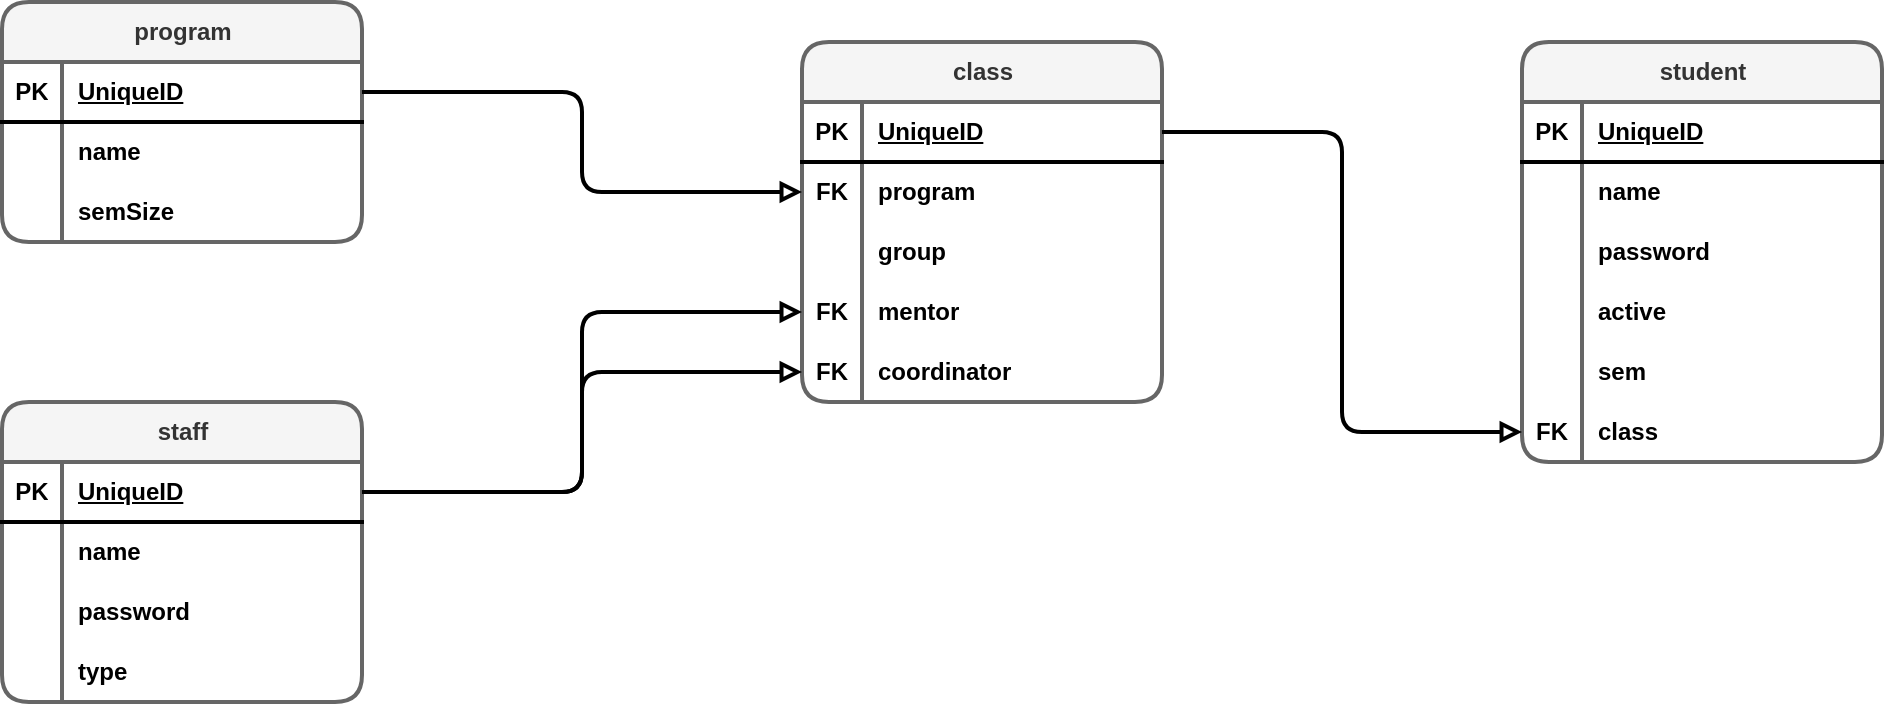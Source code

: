 <mxfile version="24.2.1" type="github">
  <diagram name="Page-1" id="ZDNNRLV603nkIxV9F6Sn">
    <mxGraphModel dx="2284" dy="831" grid="1" gridSize="10" guides="1" tooltips="1" connect="1" arrows="1" fold="1" page="0" pageScale="1" pageWidth="850" pageHeight="1100" math="0" shadow="0">
      <root>
        <mxCell id="0" />
        <mxCell id="1" parent="0" />
        <mxCell id="JDPoeaviNPdA7aaqJgDD-18" value="program" style="shape=table;startSize=30;container=1;collapsible=1;childLayout=tableLayout;fixedRows=1;rowLines=0;fontStyle=1;align=center;resizeLast=1;html=1;rounded=1;strokeColor=#666666;strokeWidth=2;verticalAlign=middle;fontFamily=Helvetica;fontSize=12;fontColor=#333333;fillColor=#f5f5f5;" parent="1" vertex="1">
          <mxGeometry x="-150" y="160" width="180" height="120" as="geometry" />
        </mxCell>
        <mxCell id="JDPoeaviNPdA7aaqJgDD-19" value="" style="shape=tableRow;horizontal=0;startSize=0;swimlaneHead=0;swimlaneBody=0;fillColor=none;collapsible=0;dropTarget=0;points=[[0,0.5],[1,0.5]];portConstraint=eastwest;top=0;left=0;right=0;bottom=1;rounded=1;strokeColor=default;strokeWidth=2;align=center;verticalAlign=middle;fontFamily=Helvetica;fontSize=12;fontColor=default;fontStyle=1;" parent="JDPoeaviNPdA7aaqJgDD-18" vertex="1">
          <mxGeometry y="30" width="180" height="30" as="geometry" />
        </mxCell>
        <mxCell id="JDPoeaviNPdA7aaqJgDD-20" value="PK" style="shape=partialRectangle;connectable=0;fillColor=none;top=0;left=0;bottom=0;right=0;fontStyle=1;overflow=hidden;whiteSpace=wrap;html=1;rounded=1;strokeColor=default;strokeWidth=2;align=center;verticalAlign=middle;fontFamily=Helvetica;fontSize=12;fontColor=default;" parent="JDPoeaviNPdA7aaqJgDD-19" vertex="1">
          <mxGeometry width="30" height="30" as="geometry">
            <mxRectangle width="30" height="30" as="alternateBounds" />
          </mxGeometry>
        </mxCell>
        <mxCell id="JDPoeaviNPdA7aaqJgDD-21" value="UniqueID" style="shape=partialRectangle;connectable=0;fillColor=none;top=0;left=0;bottom=0;right=0;align=left;spacingLeft=6;fontStyle=5;overflow=hidden;whiteSpace=wrap;html=1;rounded=1;strokeColor=default;strokeWidth=2;verticalAlign=middle;fontFamily=Helvetica;fontSize=12;fontColor=default;" parent="JDPoeaviNPdA7aaqJgDD-19" vertex="1">
          <mxGeometry x="30" width="150" height="30" as="geometry">
            <mxRectangle width="150" height="30" as="alternateBounds" />
          </mxGeometry>
        </mxCell>
        <mxCell id="JDPoeaviNPdA7aaqJgDD-22" value="" style="shape=tableRow;horizontal=0;startSize=0;swimlaneHead=0;swimlaneBody=0;fillColor=none;collapsible=0;dropTarget=0;points=[[0,0.5],[1,0.5]];portConstraint=eastwest;top=0;left=0;right=0;bottom=0;rounded=1;strokeColor=default;strokeWidth=2;align=center;verticalAlign=middle;fontFamily=Helvetica;fontSize=12;fontColor=default;fontStyle=1;" parent="JDPoeaviNPdA7aaqJgDD-18" vertex="1">
          <mxGeometry y="60" width="180" height="30" as="geometry" />
        </mxCell>
        <mxCell id="JDPoeaviNPdA7aaqJgDD-23" value="" style="shape=partialRectangle;connectable=0;fillColor=none;top=0;left=0;bottom=0;right=0;editable=1;overflow=hidden;whiteSpace=wrap;html=1;rounded=1;strokeColor=default;strokeWidth=2;align=center;verticalAlign=middle;fontFamily=Helvetica;fontSize=12;fontColor=default;fontStyle=1;" parent="JDPoeaviNPdA7aaqJgDD-22" vertex="1">
          <mxGeometry width="30" height="30" as="geometry">
            <mxRectangle width="30" height="30" as="alternateBounds" />
          </mxGeometry>
        </mxCell>
        <mxCell id="JDPoeaviNPdA7aaqJgDD-24" value="name" style="shape=partialRectangle;connectable=0;fillColor=none;top=0;left=0;bottom=0;right=0;align=left;spacingLeft=6;overflow=hidden;whiteSpace=wrap;html=1;rounded=1;strokeColor=default;strokeWidth=2;verticalAlign=middle;fontFamily=Helvetica;fontSize=12;fontColor=default;fontStyle=1;" parent="JDPoeaviNPdA7aaqJgDD-22" vertex="1">
          <mxGeometry x="30" width="150" height="30" as="geometry">
            <mxRectangle width="150" height="30" as="alternateBounds" />
          </mxGeometry>
        </mxCell>
        <mxCell id="JDPoeaviNPdA7aaqJgDD-25" value="" style="shape=tableRow;horizontal=0;startSize=0;swimlaneHead=0;swimlaneBody=0;fillColor=none;collapsible=0;dropTarget=0;points=[[0,0.5],[1,0.5]];portConstraint=eastwest;top=0;left=0;right=0;bottom=0;rounded=1;strokeColor=default;strokeWidth=2;align=center;verticalAlign=middle;fontFamily=Helvetica;fontSize=12;fontColor=default;fontStyle=1;" parent="JDPoeaviNPdA7aaqJgDD-18" vertex="1">
          <mxGeometry y="90" width="180" height="30" as="geometry" />
        </mxCell>
        <mxCell id="JDPoeaviNPdA7aaqJgDD-26" value="" style="shape=partialRectangle;connectable=0;fillColor=none;top=0;left=0;bottom=0;right=0;editable=1;overflow=hidden;whiteSpace=wrap;html=1;rounded=1;strokeColor=default;strokeWidth=2;align=center;verticalAlign=middle;fontFamily=Helvetica;fontSize=12;fontColor=default;fontStyle=1;" parent="JDPoeaviNPdA7aaqJgDD-25" vertex="1">
          <mxGeometry width="30" height="30" as="geometry">
            <mxRectangle width="30" height="30" as="alternateBounds" />
          </mxGeometry>
        </mxCell>
        <mxCell id="JDPoeaviNPdA7aaqJgDD-27" value="semSize" style="shape=partialRectangle;connectable=0;fillColor=none;top=0;left=0;bottom=0;right=0;align=left;spacingLeft=6;overflow=hidden;whiteSpace=wrap;html=1;rounded=1;strokeColor=default;strokeWidth=2;verticalAlign=middle;fontFamily=Helvetica;fontSize=12;fontColor=default;fontStyle=1;" parent="JDPoeaviNPdA7aaqJgDD-25" vertex="1">
          <mxGeometry x="30" width="150" height="30" as="geometry">
            <mxRectangle width="150" height="30" as="alternateBounds" />
          </mxGeometry>
        </mxCell>
        <mxCell id="JDPoeaviNPdA7aaqJgDD-31" value="staff" style="shape=table;startSize=30;container=1;collapsible=1;childLayout=tableLayout;fixedRows=1;rowLines=0;fontStyle=1;align=center;resizeLast=1;html=1;rounded=1;strokeColor=#666666;strokeWidth=2;verticalAlign=middle;fontFamily=Helvetica;fontSize=12;fontColor=#333333;fillColor=#f5f5f5;" parent="1" vertex="1">
          <mxGeometry x="-150" y="360" width="180" height="150" as="geometry" />
        </mxCell>
        <mxCell id="JDPoeaviNPdA7aaqJgDD-32" value="" style="shape=tableRow;horizontal=0;startSize=0;swimlaneHead=0;swimlaneBody=0;fillColor=none;collapsible=0;dropTarget=0;points=[[0,0.5],[1,0.5]];portConstraint=eastwest;top=0;left=0;right=0;bottom=1;rounded=1;strokeColor=default;strokeWidth=2;align=center;verticalAlign=middle;fontFamily=Helvetica;fontSize=12;fontColor=default;fontStyle=1;" parent="JDPoeaviNPdA7aaqJgDD-31" vertex="1">
          <mxGeometry y="30" width="180" height="30" as="geometry" />
        </mxCell>
        <mxCell id="JDPoeaviNPdA7aaqJgDD-33" value="PK" style="shape=partialRectangle;connectable=0;fillColor=none;top=0;left=0;bottom=0;right=0;fontStyle=1;overflow=hidden;whiteSpace=wrap;html=1;rounded=1;strokeColor=default;strokeWidth=2;align=center;verticalAlign=middle;fontFamily=Helvetica;fontSize=12;fontColor=default;" parent="JDPoeaviNPdA7aaqJgDD-32" vertex="1">
          <mxGeometry width="30" height="30" as="geometry">
            <mxRectangle width="30" height="30" as="alternateBounds" />
          </mxGeometry>
        </mxCell>
        <mxCell id="JDPoeaviNPdA7aaqJgDD-34" value="UniqueID" style="shape=partialRectangle;connectable=0;fillColor=none;top=0;left=0;bottom=0;right=0;align=left;spacingLeft=6;fontStyle=5;overflow=hidden;whiteSpace=wrap;html=1;rounded=1;strokeColor=default;strokeWidth=2;verticalAlign=middle;fontFamily=Helvetica;fontSize=12;fontColor=default;" parent="JDPoeaviNPdA7aaqJgDD-32" vertex="1">
          <mxGeometry x="30" width="150" height="30" as="geometry">
            <mxRectangle width="150" height="30" as="alternateBounds" />
          </mxGeometry>
        </mxCell>
        <mxCell id="JDPoeaviNPdA7aaqJgDD-35" value="" style="shape=tableRow;horizontal=0;startSize=0;swimlaneHead=0;swimlaneBody=0;fillColor=none;collapsible=0;dropTarget=0;points=[[0,0.5],[1,0.5]];portConstraint=eastwest;top=0;left=0;right=0;bottom=0;rounded=1;strokeColor=default;strokeWidth=2;align=center;verticalAlign=middle;fontFamily=Helvetica;fontSize=12;fontColor=default;fontStyle=1;" parent="JDPoeaviNPdA7aaqJgDD-31" vertex="1">
          <mxGeometry y="60" width="180" height="30" as="geometry" />
        </mxCell>
        <mxCell id="JDPoeaviNPdA7aaqJgDD-36" value="" style="shape=partialRectangle;connectable=0;fillColor=none;top=0;left=0;bottom=0;right=0;editable=1;overflow=hidden;whiteSpace=wrap;html=1;rounded=1;strokeColor=default;strokeWidth=2;align=center;verticalAlign=middle;fontFamily=Helvetica;fontSize=12;fontColor=default;fontStyle=1;" parent="JDPoeaviNPdA7aaqJgDD-35" vertex="1">
          <mxGeometry width="30" height="30" as="geometry">
            <mxRectangle width="30" height="30" as="alternateBounds" />
          </mxGeometry>
        </mxCell>
        <mxCell id="JDPoeaviNPdA7aaqJgDD-37" value="name" style="shape=partialRectangle;connectable=0;fillColor=none;top=0;left=0;bottom=0;right=0;align=left;spacingLeft=6;overflow=hidden;whiteSpace=wrap;html=1;rounded=1;strokeColor=default;strokeWidth=2;verticalAlign=middle;fontFamily=Helvetica;fontSize=12;fontColor=default;fontStyle=1;" parent="JDPoeaviNPdA7aaqJgDD-35" vertex="1">
          <mxGeometry x="30" width="150" height="30" as="geometry">
            <mxRectangle width="150" height="30" as="alternateBounds" />
          </mxGeometry>
        </mxCell>
        <mxCell id="JDPoeaviNPdA7aaqJgDD-38" value="" style="shape=tableRow;horizontal=0;startSize=0;swimlaneHead=0;swimlaneBody=0;fillColor=none;collapsible=0;dropTarget=0;points=[[0,0.5],[1,0.5]];portConstraint=eastwest;top=0;left=0;right=0;bottom=0;rounded=1;strokeColor=default;strokeWidth=2;align=center;verticalAlign=middle;fontFamily=Helvetica;fontSize=12;fontColor=default;fontStyle=1;" parent="JDPoeaviNPdA7aaqJgDD-31" vertex="1">
          <mxGeometry y="90" width="180" height="30" as="geometry" />
        </mxCell>
        <mxCell id="JDPoeaviNPdA7aaqJgDD-39" value="" style="shape=partialRectangle;connectable=0;fillColor=none;top=0;left=0;bottom=0;right=0;editable=1;overflow=hidden;whiteSpace=wrap;html=1;rounded=1;strokeColor=default;strokeWidth=2;align=center;verticalAlign=middle;fontFamily=Helvetica;fontSize=12;fontColor=default;fontStyle=1;" parent="JDPoeaviNPdA7aaqJgDD-38" vertex="1">
          <mxGeometry width="30" height="30" as="geometry">
            <mxRectangle width="30" height="30" as="alternateBounds" />
          </mxGeometry>
        </mxCell>
        <mxCell id="JDPoeaviNPdA7aaqJgDD-40" value="password" style="shape=partialRectangle;connectable=0;fillColor=none;top=0;left=0;bottom=0;right=0;align=left;spacingLeft=6;overflow=hidden;whiteSpace=wrap;html=1;rounded=1;strokeColor=default;strokeWidth=2;verticalAlign=middle;fontFamily=Helvetica;fontSize=12;fontColor=default;fontStyle=1;" parent="JDPoeaviNPdA7aaqJgDD-38" vertex="1">
          <mxGeometry x="30" width="150" height="30" as="geometry">
            <mxRectangle width="150" height="30" as="alternateBounds" />
          </mxGeometry>
        </mxCell>
        <mxCell id="CuE1meKzxwOfA0reKoxn-1" value="" style="shape=tableRow;horizontal=0;startSize=0;swimlaneHead=0;swimlaneBody=0;fillColor=none;collapsible=0;dropTarget=0;points=[[0,0.5],[1,0.5]];portConstraint=eastwest;top=0;left=0;right=0;bottom=0;rounded=1;strokeColor=default;strokeWidth=2;align=center;verticalAlign=middle;fontFamily=Helvetica;fontSize=12;fontColor=default;fontStyle=1;" vertex="1" parent="JDPoeaviNPdA7aaqJgDD-31">
          <mxGeometry y="120" width="180" height="30" as="geometry" />
        </mxCell>
        <mxCell id="CuE1meKzxwOfA0reKoxn-2" value="" style="shape=partialRectangle;connectable=0;fillColor=none;top=0;left=0;bottom=0;right=0;editable=1;overflow=hidden;whiteSpace=wrap;html=1;rounded=1;strokeColor=default;strokeWidth=2;align=center;verticalAlign=middle;fontFamily=Helvetica;fontSize=12;fontColor=default;fontStyle=1;" vertex="1" parent="CuE1meKzxwOfA0reKoxn-1">
          <mxGeometry width="30" height="30" as="geometry">
            <mxRectangle width="30" height="30" as="alternateBounds" />
          </mxGeometry>
        </mxCell>
        <mxCell id="CuE1meKzxwOfA0reKoxn-3" value="type" style="shape=partialRectangle;connectable=0;fillColor=none;top=0;left=0;bottom=0;right=0;align=left;spacingLeft=6;overflow=hidden;whiteSpace=wrap;html=1;rounded=1;strokeColor=default;strokeWidth=2;verticalAlign=middle;fontFamily=Helvetica;fontSize=12;fontColor=default;fontStyle=1;" vertex="1" parent="CuE1meKzxwOfA0reKoxn-1">
          <mxGeometry x="30" width="150" height="30" as="geometry">
            <mxRectangle width="150" height="30" as="alternateBounds" />
          </mxGeometry>
        </mxCell>
        <mxCell id="JDPoeaviNPdA7aaqJgDD-41" value="class" style="shape=table;startSize=30;container=1;collapsible=1;childLayout=tableLayout;fixedRows=1;rowLines=0;fontStyle=1;align=center;resizeLast=1;html=1;rounded=1;strokeColor=#666666;strokeWidth=2;verticalAlign=middle;fontFamily=Helvetica;fontSize=12;fontColor=#333333;fillColor=#f5f5f5;shadow=0;" parent="1" vertex="1">
          <mxGeometry x="250" y="180" width="180" height="180" as="geometry" />
        </mxCell>
        <mxCell id="JDPoeaviNPdA7aaqJgDD-42" value="" style="shape=tableRow;horizontal=0;startSize=0;swimlaneHead=0;swimlaneBody=0;fillColor=none;collapsible=0;dropTarget=0;points=[[0,0.5],[1,0.5]];portConstraint=eastwest;top=0;left=0;right=0;bottom=1;rounded=1;strokeColor=default;strokeWidth=2;align=center;verticalAlign=middle;fontFamily=Helvetica;fontSize=12;fontColor=default;fontStyle=1;" parent="JDPoeaviNPdA7aaqJgDD-41" vertex="1">
          <mxGeometry y="30" width="180" height="30" as="geometry" />
        </mxCell>
        <mxCell id="JDPoeaviNPdA7aaqJgDD-43" value="PK" style="shape=partialRectangle;connectable=0;fillColor=none;top=0;left=0;bottom=0;right=0;fontStyle=1;overflow=hidden;whiteSpace=wrap;html=1;rounded=1;strokeColor=default;strokeWidth=2;align=center;verticalAlign=middle;fontFamily=Helvetica;fontSize=12;fontColor=default;" parent="JDPoeaviNPdA7aaqJgDD-42" vertex="1">
          <mxGeometry width="30" height="30" as="geometry">
            <mxRectangle width="30" height="30" as="alternateBounds" />
          </mxGeometry>
        </mxCell>
        <mxCell id="JDPoeaviNPdA7aaqJgDD-44" value="UniqueID" style="shape=partialRectangle;connectable=0;fillColor=none;top=0;left=0;bottom=0;right=0;align=left;spacingLeft=6;fontStyle=5;overflow=hidden;whiteSpace=wrap;html=1;rounded=1;strokeColor=default;strokeWidth=2;verticalAlign=middle;fontFamily=Helvetica;fontSize=12;fontColor=default;" parent="JDPoeaviNPdA7aaqJgDD-42" vertex="1">
          <mxGeometry x="30" width="150" height="30" as="geometry">
            <mxRectangle width="150" height="30" as="alternateBounds" />
          </mxGeometry>
        </mxCell>
        <mxCell id="JDPoeaviNPdA7aaqJgDD-45" value="" style="shape=tableRow;horizontal=0;startSize=0;swimlaneHead=0;swimlaneBody=0;fillColor=none;collapsible=0;dropTarget=0;points=[[0,0.5],[1,0.5]];portConstraint=eastwest;top=0;left=0;right=0;bottom=0;rounded=1;strokeColor=default;strokeWidth=2;align=center;verticalAlign=middle;fontFamily=Helvetica;fontSize=12;fontColor=default;fontStyle=1;" parent="JDPoeaviNPdA7aaqJgDD-41" vertex="1">
          <mxGeometry y="60" width="180" height="30" as="geometry" />
        </mxCell>
        <mxCell id="JDPoeaviNPdA7aaqJgDD-46" value="FK" style="shape=partialRectangle;connectable=0;fillColor=none;top=0;left=0;bottom=0;right=0;editable=1;overflow=hidden;whiteSpace=wrap;html=1;rounded=1;strokeColor=default;strokeWidth=2;align=center;verticalAlign=middle;fontFamily=Helvetica;fontSize=12;fontColor=default;fontStyle=1;" parent="JDPoeaviNPdA7aaqJgDD-45" vertex="1">
          <mxGeometry width="30" height="30" as="geometry">
            <mxRectangle width="30" height="30" as="alternateBounds" />
          </mxGeometry>
        </mxCell>
        <mxCell id="JDPoeaviNPdA7aaqJgDD-47" value="program" style="shape=partialRectangle;connectable=0;fillColor=none;top=0;left=0;bottom=0;right=0;align=left;spacingLeft=6;overflow=hidden;whiteSpace=wrap;html=1;rounded=1;strokeColor=default;strokeWidth=2;verticalAlign=middle;fontFamily=Helvetica;fontSize=12;fontColor=default;fontStyle=1;" parent="JDPoeaviNPdA7aaqJgDD-45" vertex="1">
          <mxGeometry x="30" width="150" height="30" as="geometry">
            <mxRectangle width="150" height="30" as="alternateBounds" />
          </mxGeometry>
        </mxCell>
        <mxCell id="JDPoeaviNPdA7aaqJgDD-48" value="" style="shape=tableRow;horizontal=0;startSize=0;swimlaneHead=0;swimlaneBody=0;fillColor=none;collapsible=0;dropTarget=0;points=[[0,0.5],[1,0.5]];portConstraint=eastwest;top=0;left=0;right=0;bottom=0;rounded=1;strokeColor=default;strokeWidth=2;align=center;verticalAlign=middle;fontFamily=Helvetica;fontSize=12;fontColor=default;fontStyle=1;" parent="JDPoeaviNPdA7aaqJgDD-41" vertex="1">
          <mxGeometry y="90" width="180" height="30" as="geometry" />
        </mxCell>
        <mxCell id="JDPoeaviNPdA7aaqJgDD-49" value="" style="shape=partialRectangle;connectable=0;fillColor=none;top=0;left=0;bottom=0;right=0;editable=1;overflow=hidden;whiteSpace=wrap;html=1;rounded=1;strokeColor=default;strokeWidth=2;align=center;verticalAlign=middle;fontFamily=Helvetica;fontSize=12;fontColor=default;fontStyle=1;" parent="JDPoeaviNPdA7aaqJgDD-48" vertex="1">
          <mxGeometry width="30" height="30" as="geometry">
            <mxRectangle width="30" height="30" as="alternateBounds" />
          </mxGeometry>
        </mxCell>
        <mxCell id="JDPoeaviNPdA7aaqJgDD-50" value="group" style="shape=partialRectangle;connectable=0;fillColor=none;top=0;left=0;bottom=0;right=0;align=left;spacingLeft=6;overflow=hidden;whiteSpace=wrap;html=1;rounded=1;strokeColor=default;strokeWidth=2;verticalAlign=middle;fontFamily=Helvetica;fontSize=12;fontColor=default;fontStyle=1;" parent="JDPoeaviNPdA7aaqJgDD-48" vertex="1">
          <mxGeometry x="30" width="150" height="30" as="geometry">
            <mxRectangle width="150" height="30" as="alternateBounds" />
          </mxGeometry>
        </mxCell>
        <mxCell id="JDPoeaviNPdA7aaqJgDD-51" value="" style="shape=tableRow;horizontal=0;startSize=0;swimlaneHead=0;swimlaneBody=0;fillColor=none;collapsible=0;dropTarget=0;points=[[0,0.5],[1,0.5]];portConstraint=eastwest;top=0;left=0;right=0;bottom=0;rounded=1;strokeColor=default;strokeWidth=2;align=center;verticalAlign=middle;fontFamily=Helvetica;fontSize=12;fontColor=default;fontStyle=1;" parent="JDPoeaviNPdA7aaqJgDD-41" vertex="1">
          <mxGeometry y="120" width="180" height="30" as="geometry" />
        </mxCell>
        <mxCell id="JDPoeaviNPdA7aaqJgDD-52" value="FK" style="shape=partialRectangle;connectable=0;fillColor=none;top=0;left=0;bottom=0;right=0;editable=1;overflow=hidden;whiteSpace=wrap;html=1;rounded=1;strokeColor=default;strokeWidth=2;align=center;verticalAlign=middle;fontFamily=Helvetica;fontSize=12;fontColor=default;fontStyle=1;" parent="JDPoeaviNPdA7aaqJgDD-51" vertex="1">
          <mxGeometry width="30" height="30" as="geometry">
            <mxRectangle width="30" height="30" as="alternateBounds" />
          </mxGeometry>
        </mxCell>
        <mxCell id="JDPoeaviNPdA7aaqJgDD-53" value="mentor" style="shape=partialRectangle;connectable=0;fillColor=none;top=0;left=0;bottom=0;right=0;align=left;spacingLeft=6;overflow=hidden;whiteSpace=wrap;html=1;rounded=1;strokeColor=default;strokeWidth=2;verticalAlign=middle;fontFamily=Helvetica;fontSize=12;fontColor=default;fontStyle=1;" parent="JDPoeaviNPdA7aaqJgDD-51" vertex="1">
          <mxGeometry x="30" width="150" height="30" as="geometry">
            <mxRectangle width="150" height="30" as="alternateBounds" />
          </mxGeometry>
        </mxCell>
        <mxCell id="JDPoeaviNPdA7aaqJgDD-54" value="" style="shape=tableRow;horizontal=0;startSize=0;swimlaneHead=0;swimlaneBody=0;fillColor=none;collapsible=0;dropTarget=0;points=[[0,0.5],[1,0.5]];portConstraint=eastwest;top=0;left=0;right=0;bottom=0;rounded=1;strokeColor=default;strokeWidth=2;align=center;verticalAlign=middle;fontFamily=Helvetica;fontSize=12;fontColor=default;fontStyle=1;" parent="JDPoeaviNPdA7aaqJgDD-41" vertex="1">
          <mxGeometry y="150" width="180" height="30" as="geometry" />
        </mxCell>
        <mxCell id="JDPoeaviNPdA7aaqJgDD-55" value="FK" style="shape=partialRectangle;connectable=0;fillColor=none;top=0;left=0;bottom=0;right=0;editable=1;overflow=hidden;whiteSpace=wrap;html=1;rounded=1;strokeColor=default;strokeWidth=2;align=center;verticalAlign=middle;fontFamily=Helvetica;fontSize=12;fontColor=default;fontStyle=1;" parent="JDPoeaviNPdA7aaqJgDD-54" vertex="1">
          <mxGeometry width="30" height="30" as="geometry">
            <mxRectangle width="30" height="30" as="alternateBounds" />
          </mxGeometry>
        </mxCell>
        <mxCell id="JDPoeaviNPdA7aaqJgDD-56" value="coordinator" style="shape=partialRectangle;connectable=0;fillColor=none;top=0;left=0;bottom=0;right=0;align=left;spacingLeft=6;overflow=hidden;whiteSpace=wrap;html=1;rounded=1;strokeColor=default;strokeWidth=2;verticalAlign=middle;fontFamily=Helvetica;fontSize=12;fontColor=default;fontStyle=1;" parent="JDPoeaviNPdA7aaqJgDD-54" vertex="1">
          <mxGeometry x="30" width="150" height="30" as="geometry">
            <mxRectangle width="150" height="30" as="alternateBounds" />
          </mxGeometry>
        </mxCell>
        <mxCell id="JDPoeaviNPdA7aaqJgDD-61" style="edgeStyle=orthogonalEdgeStyle;curved=0;rounded=1;jumpStyle=arc;jumpSize=10;orthogonalLoop=1;jettySize=auto;html=1;strokeColor=default;strokeWidth=2;align=center;verticalAlign=middle;fontFamily=Helvetica;fontSize=12;fontColor=default;fontStyle=1;labelBackgroundColor=default;endArrow=block;endFill=0;" parent="1" source="JDPoeaviNPdA7aaqJgDD-32" target="JDPoeaviNPdA7aaqJgDD-51" edge="1">
          <mxGeometry relative="1" as="geometry" />
        </mxCell>
        <mxCell id="JDPoeaviNPdA7aaqJgDD-64" style="edgeStyle=orthogonalEdgeStyle;curved=0;rounded=1;jumpStyle=arc;jumpSize=10;orthogonalLoop=1;jettySize=auto;html=1;strokeColor=default;strokeWidth=2;align=center;verticalAlign=middle;fontFamily=Helvetica;fontSize=12;fontColor=default;fontStyle=1;labelBackgroundColor=default;endArrow=block;endFill=0;" parent="1" source="JDPoeaviNPdA7aaqJgDD-32" target="JDPoeaviNPdA7aaqJgDD-54" edge="1">
          <mxGeometry relative="1" as="geometry" />
        </mxCell>
        <mxCell id="JDPoeaviNPdA7aaqJgDD-65" style="edgeStyle=orthogonalEdgeStyle;curved=0;rounded=1;jumpStyle=arc;jumpSize=10;orthogonalLoop=1;jettySize=auto;html=1;strokeColor=default;strokeWidth=2;align=center;verticalAlign=middle;fontFamily=Helvetica;fontSize=12;fontColor=default;fontStyle=1;labelBackgroundColor=default;endArrow=block;endFill=0;" parent="1" source="JDPoeaviNPdA7aaqJgDD-19" target="JDPoeaviNPdA7aaqJgDD-45" edge="1">
          <mxGeometry relative="1" as="geometry" />
        </mxCell>
        <mxCell id="JDPoeaviNPdA7aaqJgDD-66" value="student" style="shape=table;startSize=30;container=1;collapsible=1;childLayout=tableLayout;fixedRows=1;rowLines=0;fontStyle=1;align=center;resizeLast=1;html=1;rounded=1;strokeColor=#666666;strokeWidth=2;verticalAlign=middle;fontFamily=Helvetica;fontSize=12;fontColor=#333333;fillColor=#f5f5f5;" parent="1" vertex="1">
          <mxGeometry x="610" y="180" width="180" height="210" as="geometry" />
        </mxCell>
        <mxCell id="JDPoeaviNPdA7aaqJgDD-67" value="" style="shape=tableRow;horizontal=0;startSize=0;swimlaneHead=0;swimlaneBody=0;fillColor=none;collapsible=0;dropTarget=0;points=[[0,0.5],[1,0.5]];portConstraint=eastwest;top=0;left=0;right=0;bottom=1;rounded=1;strokeColor=default;strokeWidth=2;align=center;verticalAlign=middle;fontFamily=Helvetica;fontSize=12;fontColor=default;fontStyle=1;" parent="JDPoeaviNPdA7aaqJgDD-66" vertex="1">
          <mxGeometry y="30" width="180" height="30" as="geometry" />
        </mxCell>
        <mxCell id="JDPoeaviNPdA7aaqJgDD-68" value="PK" style="shape=partialRectangle;connectable=0;fillColor=none;top=0;left=0;bottom=0;right=0;fontStyle=1;overflow=hidden;whiteSpace=wrap;html=1;rounded=1;strokeColor=default;strokeWidth=2;align=center;verticalAlign=middle;fontFamily=Helvetica;fontSize=12;fontColor=default;" parent="JDPoeaviNPdA7aaqJgDD-67" vertex="1">
          <mxGeometry width="30" height="30" as="geometry">
            <mxRectangle width="30" height="30" as="alternateBounds" />
          </mxGeometry>
        </mxCell>
        <mxCell id="JDPoeaviNPdA7aaqJgDD-69" value="UniqueID" style="shape=partialRectangle;connectable=0;fillColor=none;top=0;left=0;bottom=0;right=0;align=left;spacingLeft=6;fontStyle=5;overflow=hidden;whiteSpace=wrap;html=1;rounded=1;strokeColor=default;strokeWidth=2;verticalAlign=middle;fontFamily=Helvetica;fontSize=12;fontColor=default;" parent="JDPoeaviNPdA7aaqJgDD-67" vertex="1">
          <mxGeometry x="30" width="150" height="30" as="geometry">
            <mxRectangle width="150" height="30" as="alternateBounds" />
          </mxGeometry>
        </mxCell>
        <mxCell id="JDPoeaviNPdA7aaqJgDD-70" value="" style="shape=tableRow;horizontal=0;startSize=0;swimlaneHead=0;swimlaneBody=0;fillColor=none;collapsible=0;dropTarget=0;points=[[0,0.5],[1,0.5]];portConstraint=eastwest;top=0;left=0;right=0;bottom=0;rounded=1;strokeColor=default;strokeWidth=2;align=center;verticalAlign=middle;fontFamily=Helvetica;fontSize=12;fontColor=default;fontStyle=1;" parent="JDPoeaviNPdA7aaqJgDD-66" vertex="1">
          <mxGeometry y="60" width="180" height="30" as="geometry" />
        </mxCell>
        <mxCell id="JDPoeaviNPdA7aaqJgDD-71" value="" style="shape=partialRectangle;connectable=0;fillColor=none;top=0;left=0;bottom=0;right=0;editable=1;overflow=hidden;whiteSpace=wrap;html=1;rounded=1;strokeColor=default;strokeWidth=2;align=center;verticalAlign=middle;fontFamily=Helvetica;fontSize=12;fontColor=default;fontStyle=1;" parent="JDPoeaviNPdA7aaqJgDD-70" vertex="1">
          <mxGeometry width="30" height="30" as="geometry">
            <mxRectangle width="30" height="30" as="alternateBounds" />
          </mxGeometry>
        </mxCell>
        <mxCell id="JDPoeaviNPdA7aaqJgDD-72" value="name" style="shape=partialRectangle;connectable=0;fillColor=none;top=0;left=0;bottom=0;right=0;align=left;spacingLeft=6;overflow=hidden;whiteSpace=wrap;html=1;rounded=1;strokeColor=default;strokeWidth=2;verticalAlign=middle;fontFamily=Helvetica;fontSize=12;fontColor=default;fontStyle=1;" parent="JDPoeaviNPdA7aaqJgDD-70" vertex="1">
          <mxGeometry x="30" width="150" height="30" as="geometry">
            <mxRectangle width="150" height="30" as="alternateBounds" />
          </mxGeometry>
        </mxCell>
        <mxCell id="JDPoeaviNPdA7aaqJgDD-73" value="" style="shape=tableRow;horizontal=0;startSize=0;swimlaneHead=0;swimlaneBody=0;fillColor=none;collapsible=0;dropTarget=0;points=[[0,0.5],[1,0.5]];portConstraint=eastwest;top=0;left=0;right=0;bottom=0;rounded=1;strokeColor=default;strokeWidth=2;align=center;verticalAlign=middle;fontFamily=Helvetica;fontSize=12;fontColor=default;fontStyle=1;" parent="JDPoeaviNPdA7aaqJgDD-66" vertex="1">
          <mxGeometry y="90" width="180" height="30" as="geometry" />
        </mxCell>
        <mxCell id="JDPoeaviNPdA7aaqJgDD-74" value="" style="shape=partialRectangle;connectable=0;fillColor=none;top=0;left=0;bottom=0;right=0;editable=1;overflow=hidden;whiteSpace=wrap;html=1;rounded=1;strokeColor=default;strokeWidth=2;align=center;verticalAlign=middle;fontFamily=Helvetica;fontSize=12;fontColor=default;fontStyle=1;" parent="JDPoeaviNPdA7aaqJgDD-73" vertex="1">
          <mxGeometry width="30" height="30" as="geometry">
            <mxRectangle width="30" height="30" as="alternateBounds" />
          </mxGeometry>
        </mxCell>
        <mxCell id="JDPoeaviNPdA7aaqJgDD-75" value="password" style="shape=partialRectangle;connectable=0;fillColor=none;top=0;left=0;bottom=0;right=0;align=left;spacingLeft=6;overflow=hidden;whiteSpace=wrap;html=1;rounded=1;strokeColor=default;strokeWidth=2;verticalAlign=middle;fontFamily=Helvetica;fontSize=12;fontColor=default;fontStyle=1;" parent="JDPoeaviNPdA7aaqJgDD-73" vertex="1">
          <mxGeometry x="30" width="150" height="30" as="geometry">
            <mxRectangle width="150" height="30" as="alternateBounds" />
          </mxGeometry>
        </mxCell>
        <mxCell id="JDPoeaviNPdA7aaqJgDD-76" value="" style="shape=tableRow;horizontal=0;startSize=0;swimlaneHead=0;swimlaneBody=0;fillColor=none;collapsible=0;dropTarget=0;points=[[0,0.5],[1,0.5]];portConstraint=eastwest;top=0;left=0;right=0;bottom=0;rounded=1;strokeColor=default;strokeWidth=2;align=center;verticalAlign=middle;fontFamily=Helvetica;fontSize=12;fontColor=default;fontStyle=1;" parent="JDPoeaviNPdA7aaqJgDD-66" vertex="1">
          <mxGeometry y="120" width="180" height="30" as="geometry" />
        </mxCell>
        <mxCell id="JDPoeaviNPdA7aaqJgDD-77" value="" style="shape=partialRectangle;connectable=0;fillColor=none;top=0;left=0;bottom=0;right=0;editable=1;overflow=hidden;whiteSpace=wrap;html=1;rounded=1;strokeColor=default;strokeWidth=2;align=center;verticalAlign=middle;fontFamily=Helvetica;fontSize=12;fontColor=default;fontStyle=1;" parent="JDPoeaviNPdA7aaqJgDD-76" vertex="1">
          <mxGeometry width="30" height="30" as="geometry">
            <mxRectangle width="30" height="30" as="alternateBounds" />
          </mxGeometry>
        </mxCell>
        <mxCell id="JDPoeaviNPdA7aaqJgDD-78" value="active" style="shape=partialRectangle;connectable=0;fillColor=none;top=0;left=0;bottom=0;right=0;align=left;spacingLeft=6;overflow=hidden;whiteSpace=wrap;html=1;rounded=1;strokeColor=default;strokeWidth=2;verticalAlign=middle;fontFamily=Helvetica;fontSize=12;fontColor=default;fontStyle=1;" parent="JDPoeaviNPdA7aaqJgDD-76" vertex="1">
          <mxGeometry x="30" width="150" height="30" as="geometry">
            <mxRectangle width="150" height="30" as="alternateBounds" />
          </mxGeometry>
        </mxCell>
        <mxCell id="JDPoeaviNPdA7aaqJgDD-79" value="" style="shape=tableRow;horizontal=0;startSize=0;swimlaneHead=0;swimlaneBody=0;fillColor=none;collapsible=0;dropTarget=0;points=[[0,0.5],[1,0.5]];portConstraint=eastwest;top=0;left=0;right=0;bottom=0;rounded=1;strokeColor=default;strokeWidth=2;align=center;verticalAlign=middle;fontFamily=Helvetica;fontSize=12;fontColor=default;fontStyle=1;" parent="JDPoeaviNPdA7aaqJgDD-66" vertex="1">
          <mxGeometry y="150" width="180" height="30" as="geometry" />
        </mxCell>
        <mxCell id="JDPoeaviNPdA7aaqJgDD-80" value="" style="shape=partialRectangle;connectable=0;fillColor=none;top=0;left=0;bottom=0;right=0;editable=1;overflow=hidden;whiteSpace=wrap;html=1;rounded=1;strokeColor=default;strokeWidth=2;align=center;verticalAlign=middle;fontFamily=Helvetica;fontSize=12;fontColor=default;fontStyle=1;" parent="JDPoeaviNPdA7aaqJgDD-79" vertex="1">
          <mxGeometry width="30" height="30" as="geometry">
            <mxRectangle width="30" height="30" as="alternateBounds" />
          </mxGeometry>
        </mxCell>
        <mxCell id="JDPoeaviNPdA7aaqJgDD-81" value="sem" style="shape=partialRectangle;connectable=0;fillColor=none;top=0;left=0;bottom=0;right=0;align=left;spacingLeft=6;overflow=hidden;whiteSpace=wrap;html=1;rounded=1;strokeColor=default;strokeWidth=2;verticalAlign=middle;fontFamily=Helvetica;fontSize=12;fontColor=default;fontStyle=1;" parent="JDPoeaviNPdA7aaqJgDD-79" vertex="1">
          <mxGeometry x="30" width="150" height="30" as="geometry">
            <mxRectangle width="150" height="30" as="alternateBounds" />
          </mxGeometry>
        </mxCell>
        <mxCell id="JDPoeaviNPdA7aaqJgDD-82" value="" style="shape=tableRow;horizontal=0;startSize=0;swimlaneHead=0;swimlaneBody=0;fillColor=none;collapsible=0;dropTarget=0;points=[[0,0.5],[1,0.5]];portConstraint=eastwest;top=0;left=0;right=0;bottom=0;rounded=1;strokeColor=default;strokeWidth=2;align=center;verticalAlign=middle;fontFamily=Helvetica;fontSize=12;fontColor=default;fontStyle=1;" parent="JDPoeaviNPdA7aaqJgDD-66" vertex="1">
          <mxGeometry y="180" width="180" height="30" as="geometry" />
        </mxCell>
        <mxCell id="JDPoeaviNPdA7aaqJgDD-83" value="FK" style="shape=partialRectangle;connectable=0;fillColor=none;top=0;left=0;bottom=0;right=0;editable=1;overflow=hidden;whiteSpace=wrap;html=1;rounded=1;strokeColor=default;strokeWidth=2;align=center;verticalAlign=middle;fontFamily=Helvetica;fontSize=12;fontColor=default;fontStyle=1;" parent="JDPoeaviNPdA7aaqJgDD-82" vertex="1">
          <mxGeometry width="30" height="30" as="geometry">
            <mxRectangle width="30" height="30" as="alternateBounds" />
          </mxGeometry>
        </mxCell>
        <mxCell id="JDPoeaviNPdA7aaqJgDD-84" value="class" style="shape=partialRectangle;connectable=0;fillColor=none;top=0;left=0;bottom=0;right=0;align=left;spacingLeft=6;overflow=hidden;whiteSpace=wrap;html=1;rounded=1;strokeColor=default;strokeWidth=2;verticalAlign=middle;fontFamily=Helvetica;fontSize=12;fontColor=default;fontStyle=1;" parent="JDPoeaviNPdA7aaqJgDD-82" vertex="1">
          <mxGeometry x="30" width="150" height="30" as="geometry">
            <mxRectangle width="150" height="30" as="alternateBounds" />
          </mxGeometry>
        </mxCell>
        <mxCell id="CuE1meKzxwOfA0reKoxn-5" style="edgeStyle=orthogonalEdgeStyle;curved=0;rounded=1;jumpStyle=arc;jumpSize=10;orthogonalLoop=1;jettySize=auto;html=1;strokeColor=default;strokeWidth=2;align=center;verticalAlign=middle;fontFamily=Helvetica;fontSize=12;fontColor=#333333;fontStyle=1;labelBackgroundColor=default;endArrow=block;endFill=0;" edge="1" parent="1" source="JDPoeaviNPdA7aaqJgDD-42" target="JDPoeaviNPdA7aaqJgDD-82">
          <mxGeometry relative="1" as="geometry" />
        </mxCell>
      </root>
    </mxGraphModel>
  </diagram>
</mxfile>
